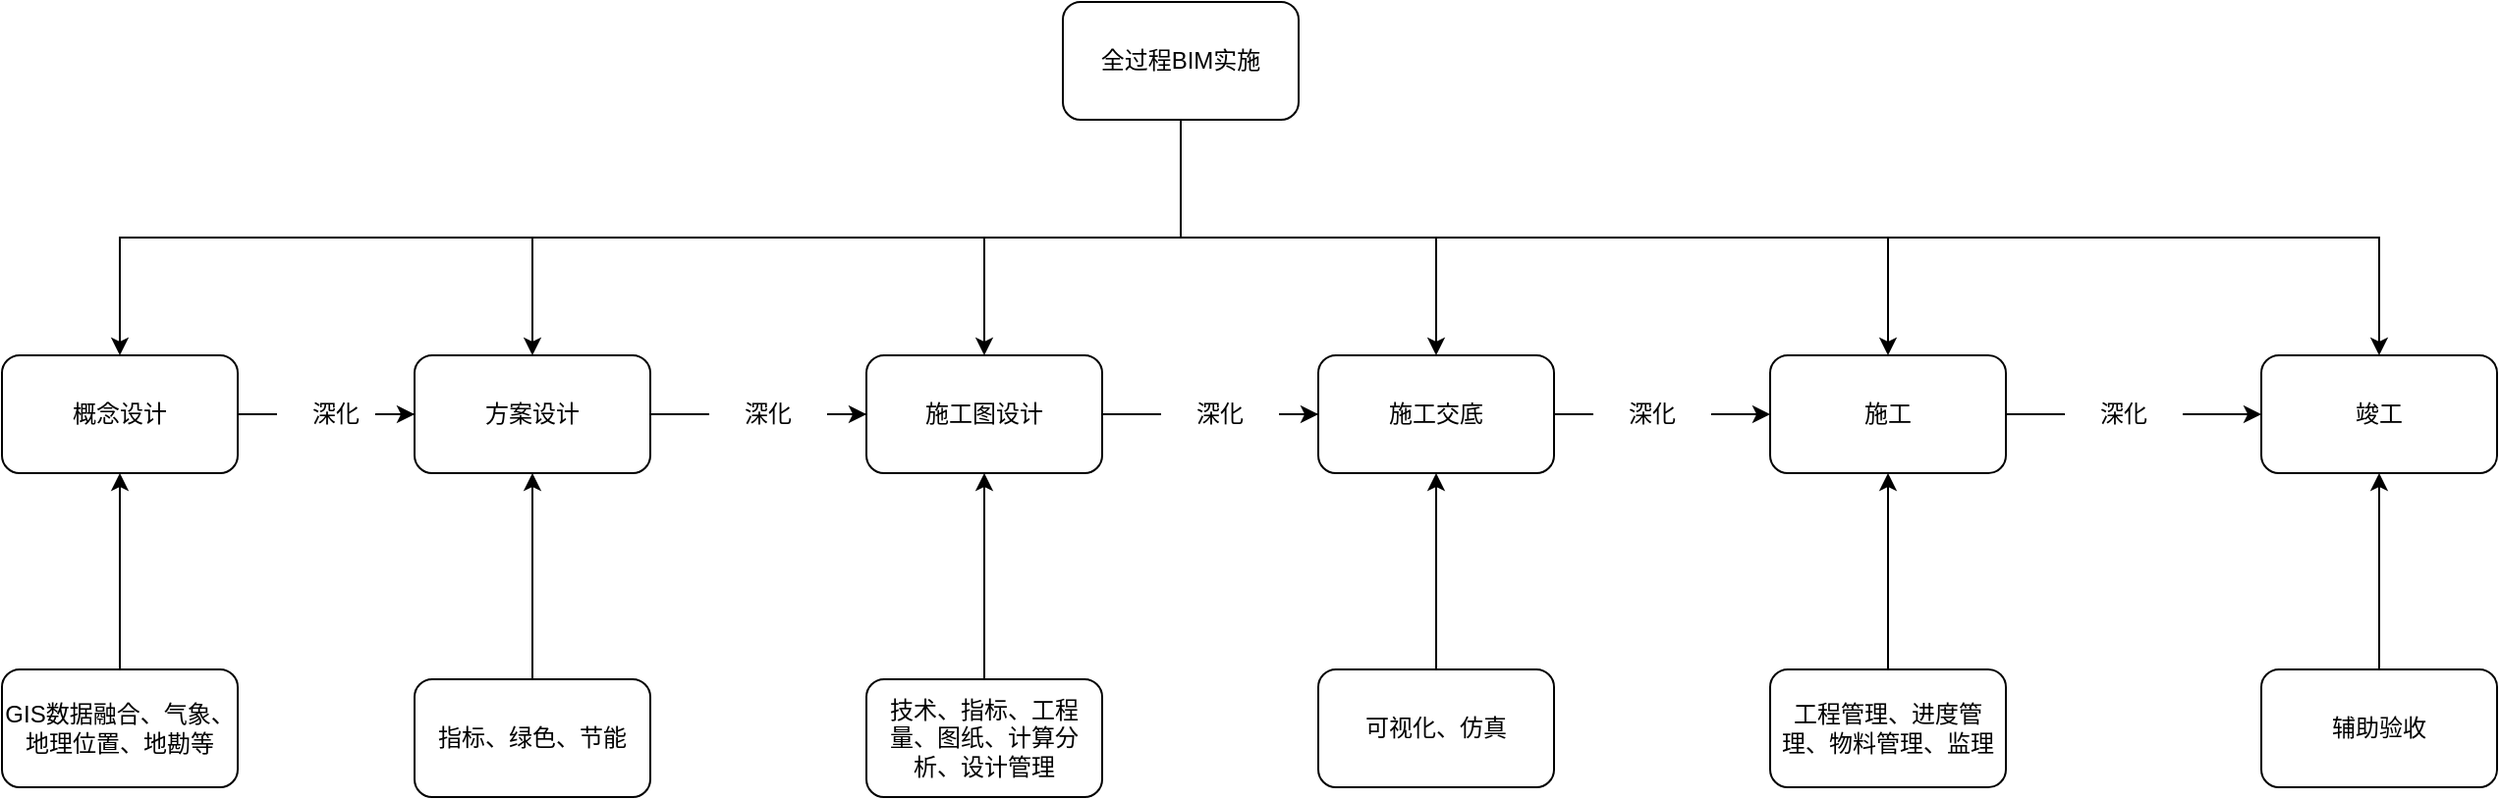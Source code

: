 <mxfile version="15.9.1" type="github">
  <diagram id="JdZd0B7LBvEHW2GNHf_t" name="Page-1">
    <mxGraphModel dx="1422" dy="794" grid="1" gridSize="10" guides="1" tooltips="1" connect="1" arrows="1" fold="1" page="1" pageScale="1" pageWidth="827" pageHeight="1169" math="0" shadow="0">
      <root>
        <mxCell id="0" />
        <mxCell id="1" parent="0" />
        <mxCell id="Udtqtf7D9Fci_rgVg4Dd-6" style="edgeStyle=orthogonalEdgeStyle;rounded=0;orthogonalLoop=1;jettySize=auto;html=1;startArrow=none;" edge="1" parent="1" source="Udtqtf7D9Fci_rgVg4Dd-38" target="Udtqtf7D9Fci_rgVg4Dd-2">
          <mxGeometry relative="1" as="geometry" />
        </mxCell>
        <mxCell id="Udtqtf7D9Fci_rgVg4Dd-1" value="概念设计" style="rounded=1;whiteSpace=wrap;html=1;" vertex="1" parent="1">
          <mxGeometry x="210" y="360" width="120" height="60" as="geometry" />
        </mxCell>
        <mxCell id="Udtqtf7D9Fci_rgVg4Dd-7" style="edgeStyle=orthogonalEdgeStyle;rounded=0;orthogonalLoop=1;jettySize=auto;html=1;startArrow=none;exitX=1;exitY=0.5;exitDx=0;exitDy=0;" edge="1" parent="1" source="Udtqtf7D9Fci_rgVg4Dd-40" target="Udtqtf7D9Fci_rgVg4Dd-3">
          <mxGeometry relative="1" as="geometry">
            <mxPoint x="580" y="390" as="sourcePoint" />
          </mxGeometry>
        </mxCell>
        <mxCell id="Udtqtf7D9Fci_rgVg4Dd-2" value="方案设计" style="rounded=1;whiteSpace=wrap;html=1;" vertex="1" parent="1">
          <mxGeometry x="420" y="360" width="120" height="60" as="geometry" />
        </mxCell>
        <mxCell id="Udtqtf7D9Fci_rgVg4Dd-8" style="edgeStyle=orthogonalEdgeStyle;rounded=0;orthogonalLoop=1;jettySize=auto;html=1;startArrow=none;" edge="1" parent="1" source="Udtqtf7D9Fci_rgVg4Dd-42" target="Udtqtf7D9Fci_rgVg4Dd-4">
          <mxGeometry relative="1" as="geometry" />
        </mxCell>
        <mxCell id="Udtqtf7D9Fci_rgVg4Dd-3" value="施工图设计" style="rounded=1;whiteSpace=wrap;html=1;" vertex="1" parent="1">
          <mxGeometry x="650" y="360" width="120" height="60" as="geometry" />
        </mxCell>
        <mxCell id="Udtqtf7D9Fci_rgVg4Dd-9" style="edgeStyle=orthogonalEdgeStyle;rounded=0;orthogonalLoop=1;jettySize=auto;html=1;startArrow=none;" edge="1" parent="1" source="Udtqtf7D9Fci_rgVg4Dd-44" target="Udtqtf7D9Fci_rgVg4Dd-5">
          <mxGeometry relative="1" as="geometry" />
        </mxCell>
        <mxCell id="Udtqtf7D9Fci_rgVg4Dd-4" value="施工交底" style="rounded=1;whiteSpace=wrap;html=1;" vertex="1" parent="1">
          <mxGeometry x="880" y="360" width="120" height="60" as="geometry" />
        </mxCell>
        <mxCell id="Udtqtf7D9Fci_rgVg4Dd-11" style="edgeStyle=orthogonalEdgeStyle;rounded=0;orthogonalLoop=1;jettySize=auto;html=1;startArrow=none;" edge="1" parent="1" source="Udtqtf7D9Fci_rgVg4Dd-46" target="Udtqtf7D9Fci_rgVg4Dd-10">
          <mxGeometry relative="1" as="geometry">
            <mxPoint x="1381" y="390" as="sourcePoint" />
          </mxGeometry>
        </mxCell>
        <mxCell id="Udtqtf7D9Fci_rgVg4Dd-5" value="施工" style="rounded=1;whiteSpace=wrap;html=1;" vertex="1" parent="1">
          <mxGeometry x="1110" y="360" width="120" height="60" as="geometry" />
        </mxCell>
        <mxCell id="Udtqtf7D9Fci_rgVg4Dd-10" value="竣工" style="rounded=1;whiteSpace=wrap;html=1;" vertex="1" parent="1">
          <mxGeometry x="1360" y="360" width="120" height="60" as="geometry" />
        </mxCell>
        <mxCell id="Udtqtf7D9Fci_rgVg4Dd-13" style="edgeStyle=orthogonalEdgeStyle;rounded=0;orthogonalLoop=1;jettySize=auto;html=1;" edge="1" parent="1" source="Udtqtf7D9Fci_rgVg4Dd-12" target="Udtqtf7D9Fci_rgVg4Dd-1">
          <mxGeometry relative="1" as="geometry" />
        </mxCell>
        <mxCell id="Udtqtf7D9Fci_rgVg4Dd-12" value="GIS数据融合、气象、地理位置、地勘等" style="rounded=1;whiteSpace=wrap;html=1;" vertex="1" parent="1">
          <mxGeometry x="210" y="520" width="120" height="60" as="geometry" />
        </mxCell>
        <mxCell id="Udtqtf7D9Fci_rgVg4Dd-15" style="edgeStyle=orthogonalEdgeStyle;rounded=0;orthogonalLoop=1;jettySize=auto;html=1;" edge="1" parent="1" source="Udtqtf7D9Fci_rgVg4Dd-14" target="Udtqtf7D9Fci_rgVg4Dd-2">
          <mxGeometry relative="1" as="geometry" />
        </mxCell>
        <mxCell id="Udtqtf7D9Fci_rgVg4Dd-14" value="指标、绿色、节能" style="rounded=1;whiteSpace=wrap;html=1;" vertex="1" parent="1">
          <mxGeometry x="420" y="525" width="120" height="60" as="geometry" />
        </mxCell>
        <mxCell id="Udtqtf7D9Fci_rgVg4Dd-17" style="edgeStyle=orthogonalEdgeStyle;rounded=0;orthogonalLoop=1;jettySize=auto;html=1;" edge="1" parent="1" source="Udtqtf7D9Fci_rgVg4Dd-16" target="Udtqtf7D9Fci_rgVg4Dd-3">
          <mxGeometry relative="1" as="geometry" />
        </mxCell>
        <mxCell id="Udtqtf7D9Fci_rgVg4Dd-16" value="技术、指标、工程量、图纸、计算分析、设计管理" style="rounded=1;whiteSpace=wrap;html=1;" vertex="1" parent="1">
          <mxGeometry x="650" y="525" width="120" height="60" as="geometry" />
        </mxCell>
        <mxCell id="Udtqtf7D9Fci_rgVg4Dd-19" style="edgeStyle=orthogonalEdgeStyle;rounded=0;orthogonalLoop=1;jettySize=auto;html=1;" edge="1" parent="1" source="Udtqtf7D9Fci_rgVg4Dd-18" target="Udtqtf7D9Fci_rgVg4Dd-4">
          <mxGeometry relative="1" as="geometry" />
        </mxCell>
        <mxCell id="Udtqtf7D9Fci_rgVg4Dd-18" value="可视化、仿真" style="rounded=1;whiteSpace=wrap;html=1;" vertex="1" parent="1">
          <mxGeometry x="880" y="520" width="120" height="60" as="geometry" />
        </mxCell>
        <mxCell id="Udtqtf7D9Fci_rgVg4Dd-21" style="edgeStyle=orthogonalEdgeStyle;rounded=0;orthogonalLoop=1;jettySize=auto;html=1;entryX=0.5;entryY=1;entryDx=0;entryDy=0;" edge="1" parent="1" source="Udtqtf7D9Fci_rgVg4Dd-20" target="Udtqtf7D9Fci_rgVg4Dd-5">
          <mxGeometry relative="1" as="geometry" />
        </mxCell>
        <mxCell id="Udtqtf7D9Fci_rgVg4Dd-20" value="工程管理、进度管理、物料管理、监理" style="rounded=1;whiteSpace=wrap;html=1;" vertex="1" parent="1">
          <mxGeometry x="1110" y="520" width="120" height="60" as="geometry" />
        </mxCell>
        <mxCell id="Udtqtf7D9Fci_rgVg4Dd-24" style="edgeStyle=orthogonalEdgeStyle;rounded=0;orthogonalLoop=1;jettySize=auto;html=1;" edge="1" parent="1" source="Udtqtf7D9Fci_rgVg4Dd-23" target="Udtqtf7D9Fci_rgVg4Dd-10">
          <mxGeometry relative="1" as="geometry" />
        </mxCell>
        <mxCell id="Udtqtf7D9Fci_rgVg4Dd-23" value="辅助验收" style="rounded=1;whiteSpace=wrap;html=1;" vertex="1" parent="1">
          <mxGeometry x="1360" y="520" width="120" height="60" as="geometry" />
        </mxCell>
        <mxCell id="Udtqtf7D9Fci_rgVg4Dd-26" style="edgeStyle=orthogonalEdgeStyle;rounded=0;orthogonalLoop=1;jettySize=auto;html=1;exitX=0.5;exitY=1;exitDx=0;exitDy=0;" edge="1" parent="1" source="Udtqtf7D9Fci_rgVg4Dd-25" target="Udtqtf7D9Fci_rgVg4Dd-1">
          <mxGeometry relative="1" as="geometry" />
        </mxCell>
        <mxCell id="Udtqtf7D9Fci_rgVg4Dd-27" style="edgeStyle=orthogonalEdgeStyle;rounded=0;orthogonalLoop=1;jettySize=auto;html=1;exitX=0.5;exitY=1;exitDx=0;exitDy=0;" edge="1" parent="1" source="Udtqtf7D9Fci_rgVg4Dd-25" target="Udtqtf7D9Fci_rgVg4Dd-2">
          <mxGeometry relative="1" as="geometry" />
        </mxCell>
        <mxCell id="Udtqtf7D9Fci_rgVg4Dd-51" style="edgeStyle=orthogonalEdgeStyle;rounded=0;orthogonalLoop=1;jettySize=auto;html=1;" edge="1" parent="1" source="Udtqtf7D9Fci_rgVg4Dd-25" target="Udtqtf7D9Fci_rgVg4Dd-3">
          <mxGeometry relative="1" as="geometry" />
        </mxCell>
        <mxCell id="Udtqtf7D9Fci_rgVg4Dd-52" style="edgeStyle=orthogonalEdgeStyle;rounded=0;orthogonalLoop=1;jettySize=auto;html=1;exitX=0.5;exitY=1;exitDx=0;exitDy=0;" edge="1" parent="1" source="Udtqtf7D9Fci_rgVg4Dd-25" target="Udtqtf7D9Fci_rgVg4Dd-4">
          <mxGeometry relative="1" as="geometry" />
        </mxCell>
        <mxCell id="Udtqtf7D9Fci_rgVg4Dd-53" style="edgeStyle=orthogonalEdgeStyle;rounded=0;orthogonalLoop=1;jettySize=auto;html=1;exitX=0.5;exitY=1;exitDx=0;exitDy=0;" edge="1" parent="1" source="Udtqtf7D9Fci_rgVg4Dd-25" target="Udtqtf7D9Fci_rgVg4Dd-5">
          <mxGeometry relative="1" as="geometry" />
        </mxCell>
        <mxCell id="Udtqtf7D9Fci_rgVg4Dd-54" style="edgeStyle=orthogonalEdgeStyle;rounded=0;orthogonalLoop=1;jettySize=auto;html=1;exitX=0.5;exitY=1;exitDx=0;exitDy=0;" edge="1" parent="1" source="Udtqtf7D9Fci_rgVg4Dd-25" target="Udtqtf7D9Fci_rgVg4Dd-10">
          <mxGeometry relative="1" as="geometry" />
        </mxCell>
        <mxCell id="Udtqtf7D9Fci_rgVg4Dd-25" value="全过程BIM实施" style="rounded=1;whiteSpace=wrap;html=1;" vertex="1" parent="1">
          <mxGeometry x="750" y="180" width="120" height="60" as="geometry" />
        </mxCell>
        <mxCell id="Udtqtf7D9Fci_rgVg4Dd-38" value="深化" style="text;html=1;strokeColor=none;fillColor=none;align=center;verticalAlign=middle;whiteSpace=wrap;rounded=0;" vertex="1" parent="1">
          <mxGeometry x="350" y="375" width="60" height="30" as="geometry" />
        </mxCell>
        <mxCell id="Udtqtf7D9Fci_rgVg4Dd-39" value="" style="edgeStyle=orthogonalEdgeStyle;rounded=0;orthogonalLoop=1;jettySize=auto;html=1;endArrow=none;" edge="1" parent="1" source="Udtqtf7D9Fci_rgVg4Dd-1" target="Udtqtf7D9Fci_rgVg4Dd-38">
          <mxGeometry relative="1" as="geometry">
            <mxPoint x="330" y="390" as="sourcePoint" />
            <mxPoint x="420" y="390" as="targetPoint" />
          </mxGeometry>
        </mxCell>
        <mxCell id="Udtqtf7D9Fci_rgVg4Dd-41" value="" style="edgeStyle=orthogonalEdgeStyle;rounded=0;orthogonalLoop=1;jettySize=auto;html=1;endArrow=none;" edge="1" parent="1" source="Udtqtf7D9Fci_rgVg4Dd-2" target="Udtqtf7D9Fci_rgVg4Dd-40">
          <mxGeometry relative="1" as="geometry">
            <mxPoint x="540" y="390" as="sourcePoint" />
            <mxPoint x="630" y="390" as="targetPoint" />
          </mxGeometry>
        </mxCell>
        <mxCell id="Udtqtf7D9Fci_rgVg4Dd-42" value="深化" style="text;html=1;strokeColor=none;fillColor=none;align=center;verticalAlign=middle;whiteSpace=wrap;rounded=0;" vertex="1" parent="1">
          <mxGeometry x="800" y="375" width="60" height="30" as="geometry" />
        </mxCell>
        <mxCell id="Udtqtf7D9Fci_rgVg4Dd-43" value="" style="edgeStyle=orthogonalEdgeStyle;rounded=0;orthogonalLoop=1;jettySize=auto;html=1;endArrow=none;entryX=0;entryY=0.5;entryDx=0;entryDy=0;" edge="1" parent="1" source="Udtqtf7D9Fci_rgVg4Dd-3" target="Udtqtf7D9Fci_rgVg4Dd-42">
          <mxGeometry relative="1" as="geometry">
            <mxPoint x="770" y="390" as="sourcePoint" />
            <mxPoint x="787" y="390" as="targetPoint" />
          </mxGeometry>
        </mxCell>
        <mxCell id="Udtqtf7D9Fci_rgVg4Dd-44" value="深化" style="text;html=1;strokeColor=none;fillColor=none;align=center;verticalAlign=middle;whiteSpace=wrap;rounded=0;" vertex="1" parent="1">
          <mxGeometry x="1020" y="375" width="60" height="30" as="geometry" />
        </mxCell>
        <mxCell id="Udtqtf7D9Fci_rgVg4Dd-45" value="" style="edgeStyle=orthogonalEdgeStyle;rounded=0;orthogonalLoop=1;jettySize=auto;html=1;endArrow=none;entryX=0;entryY=0.5;entryDx=0;entryDy=0;" edge="1" parent="1" source="Udtqtf7D9Fci_rgVg4Dd-4" target="Udtqtf7D9Fci_rgVg4Dd-44">
          <mxGeometry relative="1" as="geometry">
            <mxPoint x="1000" y="390" as="sourcePoint" />
            <mxPoint x="1010" y="390" as="targetPoint" />
          </mxGeometry>
        </mxCell>
        <mxCell id="Udtqtf7D9Fci_rgVg4Dd-40" value="深化" style="text;html=1;strokeColor=none;fillColor=none;align=center;verticalAlign=middle;whiteSpace=wrap;rounded=0;" vertex="1" parent="1">
          <mxGeometry x="570" y="375" width="60" height="30" as="geometry" />
        </mxCell>
        <mxCell id="Udtqtf7D9Fci_rgVg4Dd-46" value="深化" style="text;html=1;strokeColor=none;fillColor=none;align=center;verticalAlign=middle;whiteSpace=wrap;rounded=0;" vertex="1" parent="1">
          <mxGeometry x="1260" y="375" width="60" height="30" as="geometry" />
        </mxCell>
        <mxCell id="Udtqtf7D9Fci_rgVg4Dd-50" value="" style="edgeStyle=orthogonalEdgeStyle;rounded=0;orthogonalLoop=1;jettySize=auto;html=1;endArrow=none;" edge="1" parent="1" source="Udtqtf7D9Fci_rgVg4Dd-5" target="Udtqtf7D9Fci_rgVg4Dd-46">
          <mxGeometry relative="1" as="geometry">
            <mxPoint x="1230" y="390" as="sourcePoint" />
            <mxPoint x="1300" y="390" as="targetPoint" />
          </mxGeometry>
        </mxCell>
      </root>
    </mxGraphModel>
  </diagram>
</mxfile>

